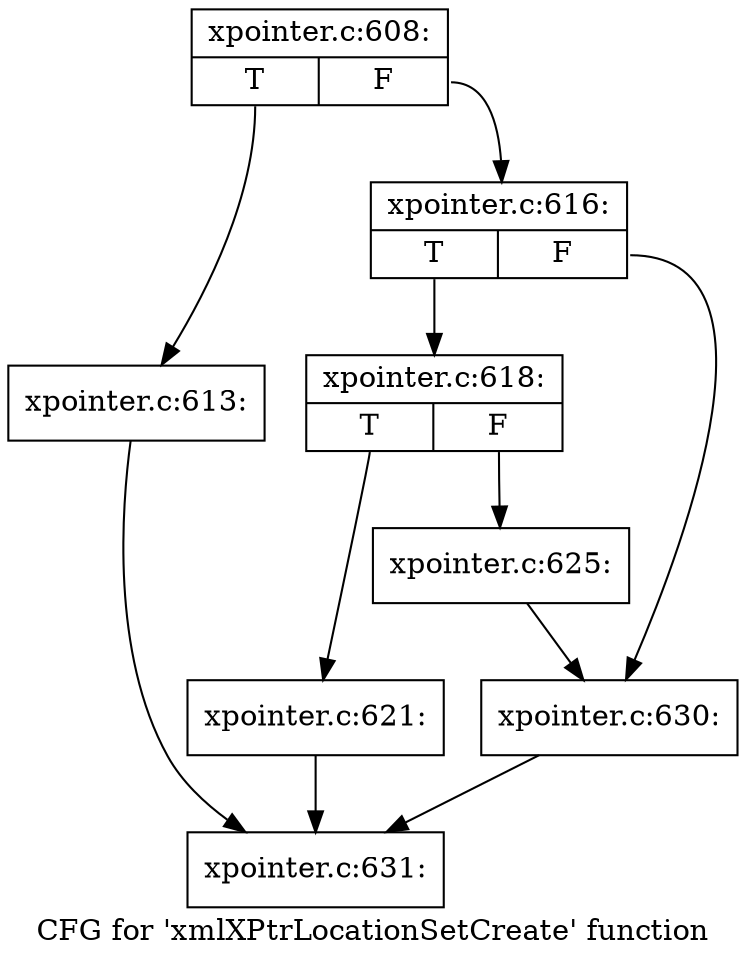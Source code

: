 digraph "CFG for 'xmlXPtrLocationSetCreate' function" {
	label="CFG for 'xmlXPtrLocationSetCreate' function";

	Node0x50d02c0 [shape=record,label="{xpointer.c:608:|{<s0>T|<s1>F}}"];
	Node0x50d02c0:s0 -> Node0x50d26a0;
	Node0x50d02c0:s1 -> Node0x50d26f0;
	Node0x50d26a0 [shape=record,label="{xpointer.c:613:}"];
	Node0x50d26a0 -> Node0x50d05d0;
	Node0x50d26f0 [shape=record,label="{xpointer.c:616:|{<s0>T|<s1>F}}"];
	Node0x50d26f0:s0 -> Node0x50d3230;
	Node0x50d26f0:s1 -> Node0x50d3280;
	Node0x50d3230 [shape=record,label="{xpointer.c:618:|{<s0>T|<s1>F}}"];
	Node0x50d3230:s0 -> Node0x50d3a50;
	Node0x50d3230:s1 -> Node0x50d3aa0;
	Node0x50d3a50 [shape=record,label="{xpointer.c:621:}"];
	Node0x50d3a50 -> Node0x50d05d0;
	Node0x50d3aa0 [shape=record,label="{xpointer.c:625:}"];
	Node0x50d3aa0 -> Node0x50d3280;
	Node0x50d3280 [shape=record,label="{xpointer.c:630:}"];
	Node0x50d3280 -> Node0x50d05d0;
	Node0x50d05d0 [shape=record,label="{xpointer.c:631:}"];
}

